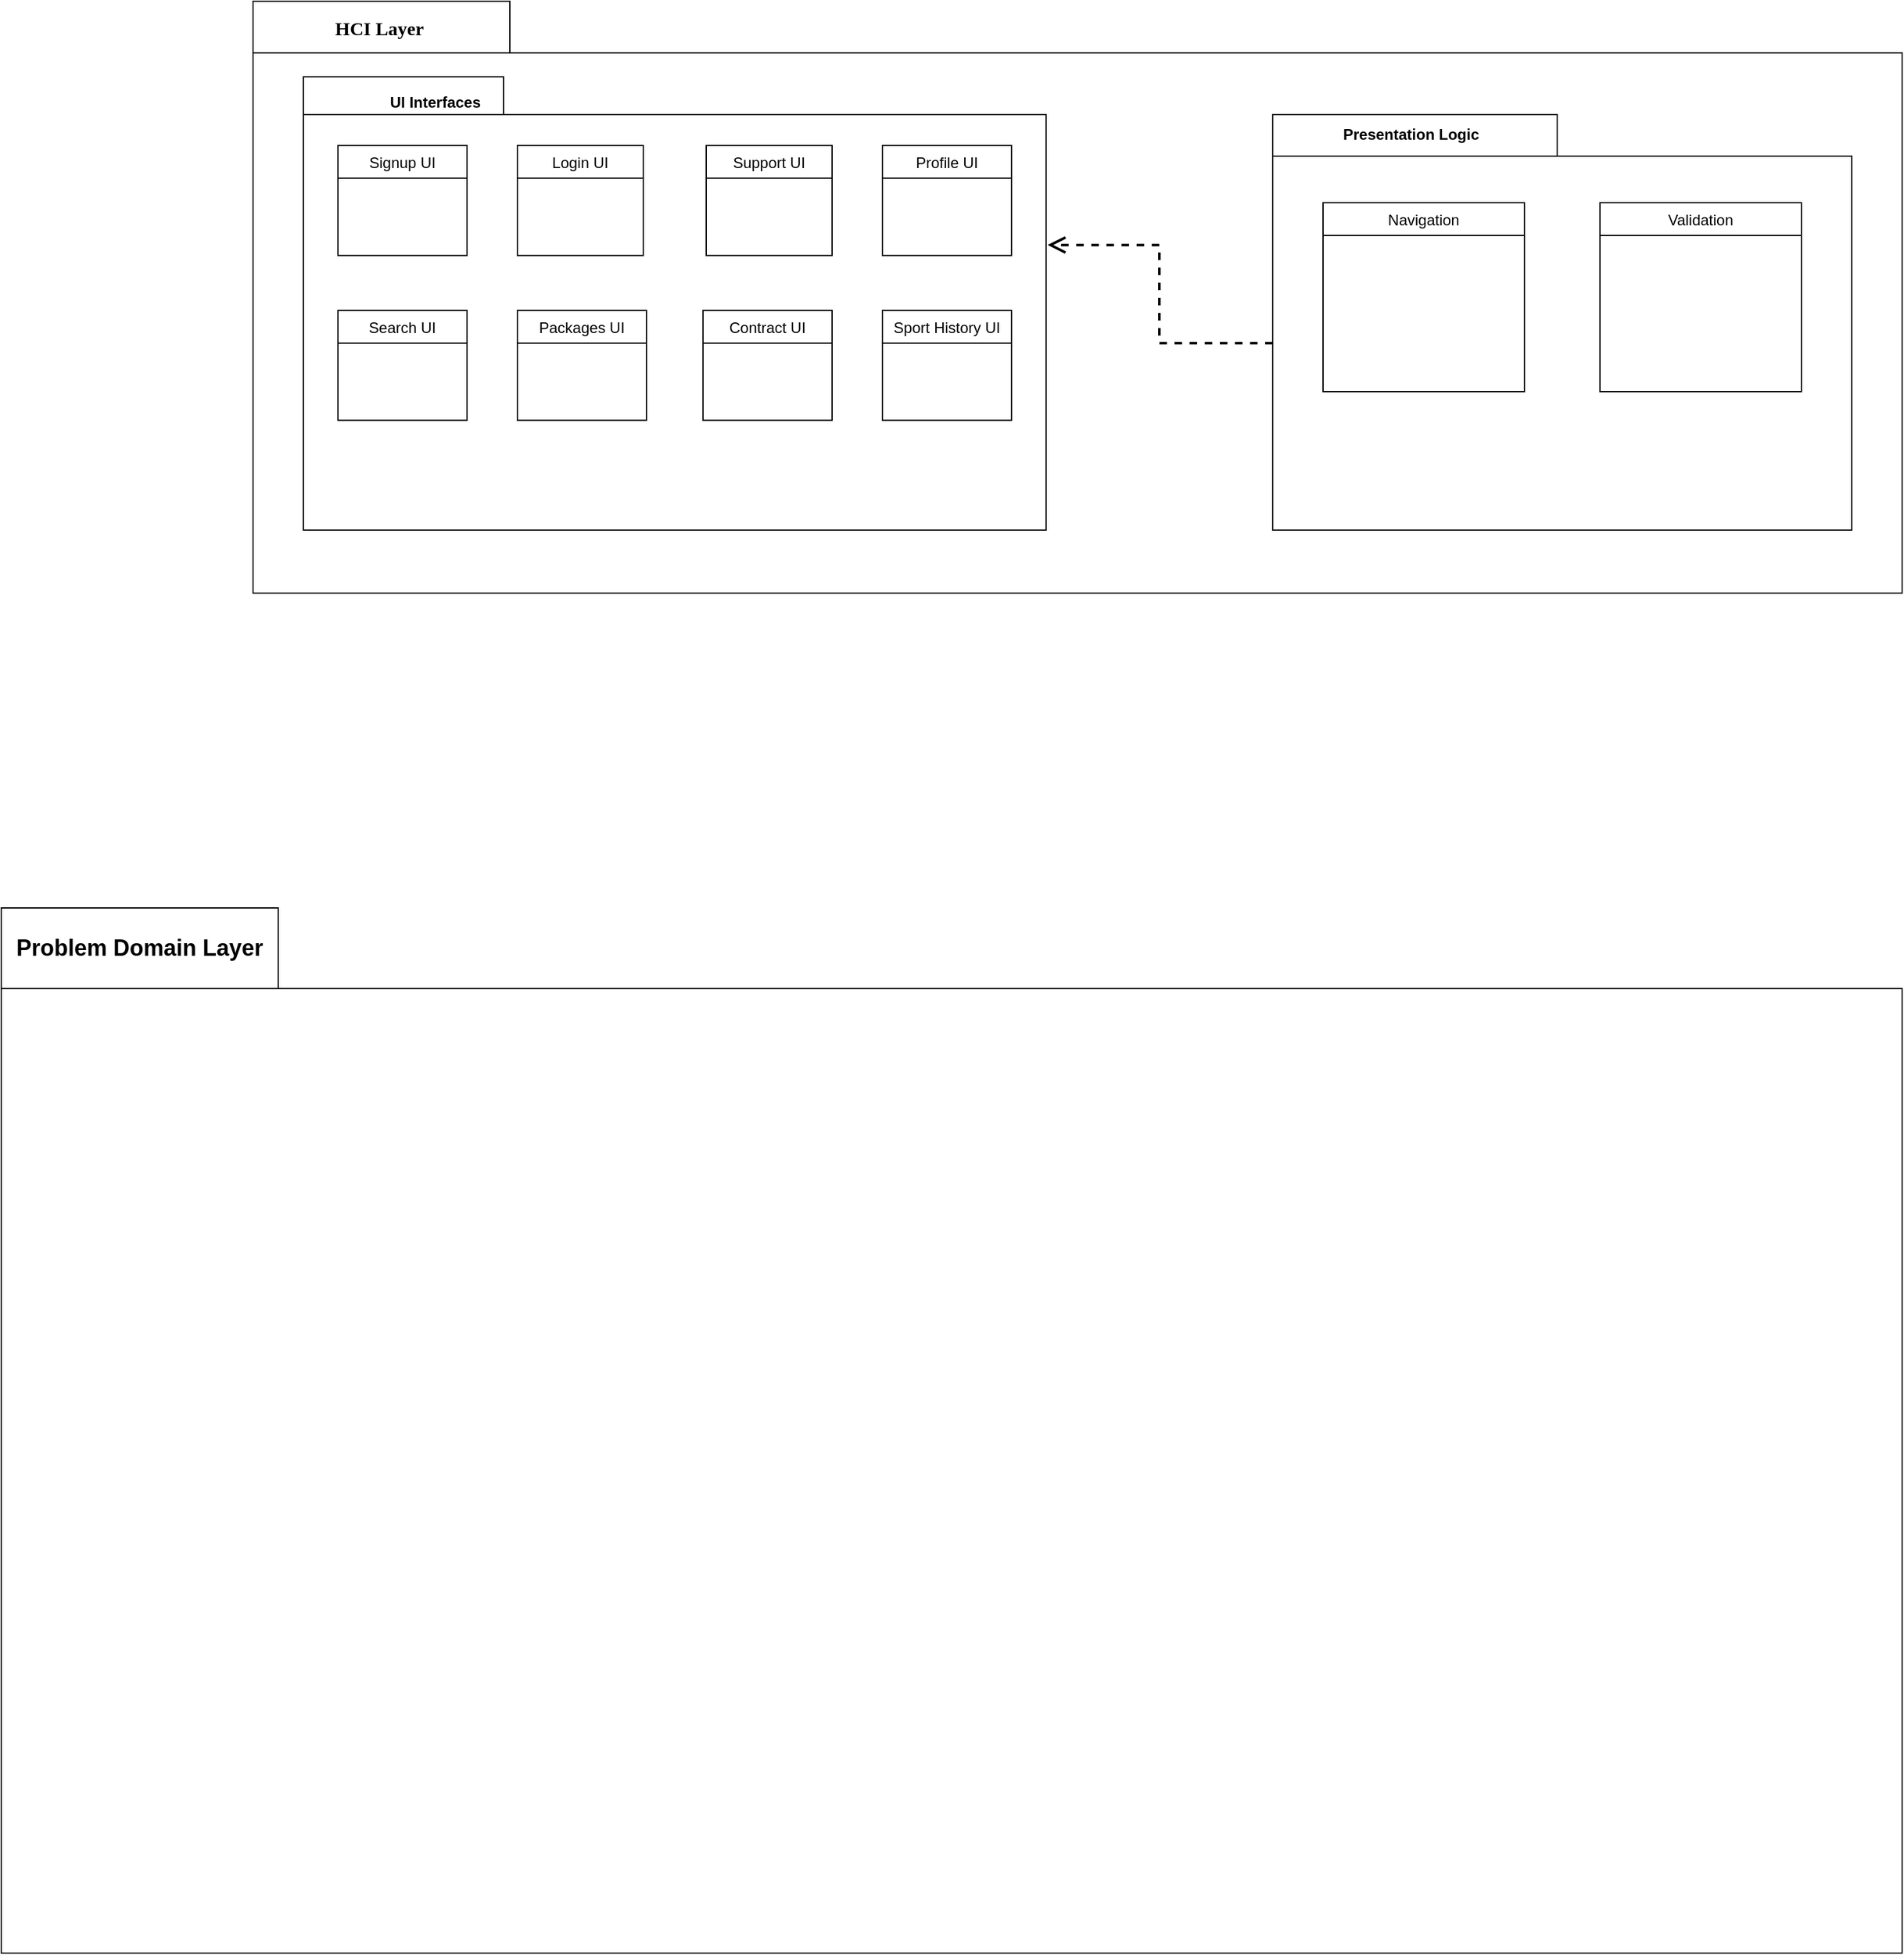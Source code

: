 <mxfile version="12.5.8" type="github"><diagram name="Page-1" id="b5b7bab2-c9e2-2cf4-8b2a-24fd1a2a6d21"><mxGraphModel dx="1483" dy="1952" grid="1" gridSize="10" guides="1" tooltips="1" connect="1" arrows="1" fold="1" page="1" pageScale="1" pageWidth="827" pageHeight="1169" background="#ffffff" math="0" shadow="0"><root><mxCell id="0"/><mxCell id="1" parent="0"/><mxCell id="tYp6Sg9qTfao6b7lQUXx-10" value="" style="group" vertex="1" connectable="0" parent="1"><mxGeometry x="270" y="-60" width="590" height="360" as="geometry"/></mxCell><mxCell id="tYp6Sg9qTfao6b7lQUXx-4" value="" style="shape=folder;fontStyle=1;spacingTop=10;tabWidth=159;tabHeight=30;tabPosition=left;html=1;" vertex="1" parent="tYp6Sg9qTfao6b7lQUXx-10"><mxGeometry width="590" height="360.0" as="geometry"/></mxCell><mxCell id="tYp6Sg9qTfao6b7lQUXx-9" value="UI Interfaces" style="text;align=center;fontStyle=1;verticalAlign=middle;spacingLeft=3;spacingRight=3;strokeColor=none;rotatable=0;points=[[0,0.5],[1,0.5]];portConstraint=eastwest;" vertex="1" parent="tYp6Sg9qTfao6b7lQUXx-10"><mxGeometry width="209.772" height="38.571" as="geometry"/></mxCell><mxCell id="tYp6Sg9qTfao6b7lQUXx-32" value="Signup UI" style="swimlane;fontStyle=0;childLayout=stackLayout;horizontal=1;startSize=26;fillColor=none;horizontalStack=0;resizeParent=1;resizeParentMax=0;resizeLast=0;collapsible=1;marginBottom=0;" vertex="1" parent="tYp6Sg9qTfao6b7lQUXx-10"><mxGeometry x="27.44" y="54.545" width="102.56" height="87.273" as="geometry"><mxRectangle x="20" y="50" width="90" height="26" as="alternateBounds"/></mxGeometry></mxCell><mxCell id="tYp6Sg9qTfao6b7lQUXx-38" value="Login UI" style="swimlane;fontStyle=0;childLayout=stackLayout;horizontal=1;startSize=26;fillColor=none;horizontalStack=0;resizeParent=1;resizeParentMax=0;resizeLast=0;collapsible=1;marginBottom=0;" vertex="1" parent="tYp6Sg9qTfao6b7lQUXx-10"><mxGeometry x="170" y="54.545" width="100" height="87.273" as="geometry"><mxRectangle x="20" y="50" width="90" height="26" as="alternateBounds"/></mxGeometry></mxCell><mxCell id="tYp6Sg9qTfao6b7lQUXx-39" value="Profile UI" style="swimlane;fontStyle=0;childLayout=stackLayout;horizontal=1;startSize=26;fillColor=none;horizontalStack=0;resizeParent=1;resizeParentMax=0;resizeLast=0;collapsible=1;marginBottom=0;" vertex="1" parent="tYp6Sg9qTfao6b7lQUXx-10"><mxGeometry x="460" y="54.545" width="102.56" height="87.273" as="geometry"><mxRectangle x="20" y="50" width="90" height="26" as="alternateBounds"/></mxGeometry></mxCell><mxCell id="tYp6Sg9qTfao6b7lQUXx-40" value="Support UI" style="swimlane;fontStyle=0;childLayout=stackLayout;horizontal=1;startSize=26;fillColor=none;horizontalStack=0;resizeParent=1;resizeParentMax=0;resizeLast=0;collapsible=1;marginBottom=0;" vertex="1" parent="tYp6Sg9qTfao6b7lQUXx-10"><mxGeometry x="320" y="54.545" width="100" height="87.273" as="geometry"><mxRectangle x="20" y="50" width="90" height="26" as="alternateBounds"/></mxGeometry></mxCell><mxCell id="tYp6Sg9qTfao6b7lQUXx-42" value="Search UI" style="swimlane;fontStyle=0;childLayout=stackLayout;horizontal=1;startSize=26;fillColor=none;horizontalStack=0;resizeParent=1;resizeParentMax=0;resizeLast=0;collapsible=1;marginBottom=0;" vertex="1" parent="tYp6Sg9qTfao6b7lQUXx-10"><mxGeometry x="27.44" y="185.455" width="102.56" height="87.273" as="geometry"><mxRectangle x="20" y="50" width="90" height="26" as="alternateBounds"/></mxGeometry></mxCell><mxCell id="tYp6Sg9qTfao6b7lQUXx-43" value="Packages UI" style="swimlane;fontStyle=0;childLayout=stackLayout;horizontal=1;startSize=26;fillColor=none;horizontalStack=0;resizeParent=1;resizeParentMax=0;resizeLast=0;collapsible=1;marginBottom=0;" vertex="1" parent="tYp6Sg9qTfao6b7lQUXx-10"><mxGeometry x="170" y="185.455" width="102.56" height="87.273" as="geometry"><mxRectangle x="20" y="50" width="90" height="26" as="alternateBounds"/></mxGeometry></mxCell><mxCell id="tYp6Sg9qTfao6b7lQUXx-50" value="Contract UI" style="swimlane;fontStyle=0;childLayout=stackLayout;horizontal=1;startSize=26;fillColor=none;horizontalStack=0;resizeParent=1;resizeParentMax=0;resizeLast=0;collapsible=1;marginBottom=0;" vertex="1" parent="tYp6Sg9qTfao6b7lQUXx-10"><mxGeometry x="317.44" y="185.455" width="102.56" height="87.273" as="geometry"><mxRectangle x="20" y="50" width="90" height="26" as="alternateBounds"/></mxGeometry></mxCell><mxCell id="tYp6Sg9qTfao6b7lQUXx-52" value="Sport History UI" style="swimlane;fontStyle=0;childLayout=stackLayout;horizontal=1;startSize=26;fillColor=none;horizontalStack=0;resizeParent=1;resizeParentMax=0;resizeLast=0;collapsible=1;marginBottom=0;" vertex="1" parent="tYp6Sg9qTfao6b7lQUXx-10"><mxGeometry x="460" y="185.455" width="102.56" height="87.273" as="geometry"><mxRectangle x="20" y="50" width="90" height="26" as="alternateBounds"/></mxGeometry></mxCell><mxCell id="tYp6Sg9qTfao6b7lQUXx-46" value="" style="group" vertex="1" connectable="0" parent="1"><mxGeometry x="1040" y="-30" width="460" height="330" as="geometry"/></mxCell><mxCell id="tYp6Sg9qTfao6b7lQUXx-5" value="" style="shape=folder;fontStyle=1;spacingTop=10;tabWidth=226;tabHeight=33;tabPosition=left;html=1;" vertex="1" parent="tYp6Sg9qTfao6b7lQUXx-46"><mxGeometry width="460.0" height="330" as="geometry"/></mxCell><mxCell id="tYp6Sg9qTfao6b7lQUXx-45" value="Presentation Logic" style="text;align=center;fontStyle=1;verticalAlign=middle;spacingLeft=3;spacingRight=3;strokeColor=none;rotatable=0;points=[[0,0.5],[1,0.5]];portConstraint=eastwest;" vertex="1" parent="tYp6Sg9qTfao6b7lQUXx-46"><mxGeometry width="220" height="30" as="geometry"/></mxCell><mxCell id="tYp6Sg9qTfao6b7lQUXx-53" value="Navigation" style="swimlane;fontStyle=0;childLayout=stackLayout;horizontal=1;startSize=26;fillColor=none;horizontalStack=0;resizeParent=1;resizeParentMax=0;resizeLast=0;collapsible=1;marginBottom=0;" vertex="1" parent="tYp6Sg9qTfao6b7lQUXx-46"><mxGeometry x="40" y="70" width="160" height="150" as="geometry"><mxRectangle x="20" y="50" width="90" height="26" as="alternateBounds"/></mxGeometry></mxCell><mxCell id="tYp6Sg9qTfao6b7lQUXx-54" value="Validation" style="swimlane;fontStyle=0;childLayout=stackLayout;horizontal=1;startSize=26;fillColor=none;horizontalStack=0;resizeParent=1;resizeParentMax=0;resizeLast=0;collapsible=1;marginBottom=0;" vertex="1" parent="tYp6Sg9qTfao6b7lQUXx-46"><mxGeometry x="260" y="70" width="160" height="150" as="geometry"><mxRectangle x="20" y="50" width="90" height="26" as="alternateBounds"/></mxGeometry></mxCell><mxCell id="tYp6Sg9qTfao6b7lQUXx-49" style="edgeStyle=orthogonalEdgeStyle;rounded=0;orthogonalLoop=1;jettySize=auto;html=1;exitX=0;exitY=0;exitDx=0;exitDy=181.5;exitPerimeter=0;entryX=1.002;entryY=0.371;entryDx=0;entryDy=0;entryPerimeter=0;dashed=1;endArrow=open;endFill=0;endSize=10;strokeWidth=2;" edge="1" parent="1" source="tYp6Sg9qTfao6b7lQUXx-5" target="tYp6Sg9qTfao6b7lQUXx-4"><mxGeometry relative="1" as="geometry"/></mxCell><mxCell id="tYp6Sg9qTfao6b7lQUXx-55" value="" style="shape=folder;fontStyle=1;spacingTop=10;tabWidth=220;tabHeight=64;tabPosition=left;html=1;rounded=0;shadow=0;comic=0;labelBackgroundColor=none;strokeWidth=1;fillColor=none;fontFamily=Verdana;fontSize=10;align=center;" vertex="1" parent="1"><mxGeometry x="30" y="600" width="1510" height="830" as="geometry"/></mxCell><mxCell id="tYp6Sg9qTfao6b7lQUXx-56" value="" style="group" vertex="1" connectable="0" parent="1"><mxGeometry x="230" y="-120" width="1310" height="470" as="geometry"/></mxCell><mxCell id="6e0c8c40b5770093-72" value="" style="shape=folder;fontStyle=1;spacingTop=10;tabWidth=204;tabHeight=41;tabPosition=left;html=1;rounded=0;shadow=0;comic=0;labelBackgroundColor=none;strokeWidth=1;fillColor=none;fontFamily=Verdana;fontSize=10;align=center;" parent="tYp6Sg9qTfao6b7lQUXx-56" vertex="1"><mxGeometry width="1310" height="470" as="geometry"/></mxCell><mxCell id="6e0c8c40b5770093-73" value="&lt;b&gt;&lt;font style=&quot;font-size: 15px&quot;&gt;HCI Layer&lt;/font&gt;&lt;/b&gt;" style="text;html=1;align=center;verticalAlign=top;spacingTop=-4;fontSize=10;fontFamily=Verdana" parent="tYp6Sg9qTfao6b7lQUXx-56" vertex="1"><mxGeometry y="10" width="200" height="30" as="geometry"/></mxCell><mxCell id="tYp6Sg9qTfao6b7lQUXx-57" value="Problem Domain Layer" style="text;align=center;fontStyle=1;verticalAlign=middle;spacingLeft=3;spacingRight=3;strokeColor=none;rotatable=0;points=[[0,0.5],[1,0.5]];portConstraint=eastwest;fontSize=18;" vertex="1" parent="1"><mxGeometry x="30" y="600" width="220" height="60" as="geometry"/></mxCell></root></mxGraphModel></diagram></mxfile>